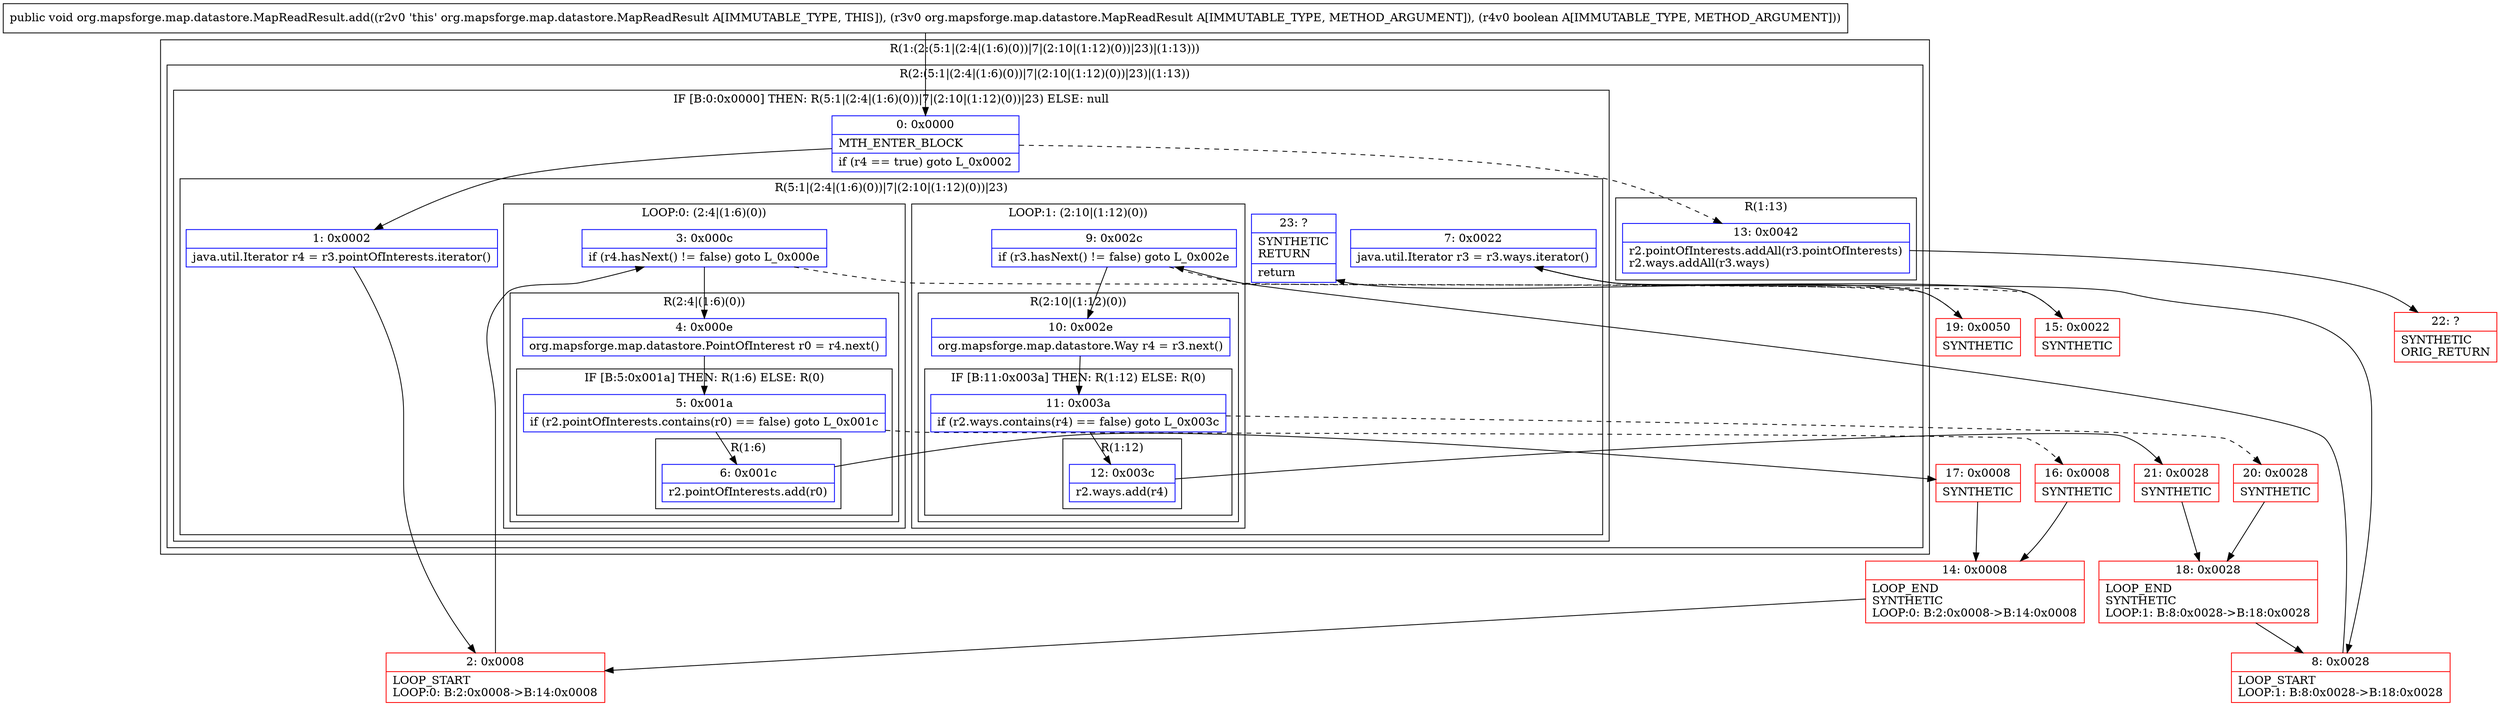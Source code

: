 digraph "CFG fororg.mapsforge.map.datastore.MapReadResult.add(Lorg\/mapsforge\/map\/datastore\/MapReadResult;Z)V" {
subgraph cluster_Region_1941419760 {
label = "R(1:(2:(5:1|(2:4|(1:6)(0))|7|(2:10|(1:12)(0))|23)|(1:13)))";
node [shape=record,color=blue];
subgraph cluster_Region_946169934 {
label = "R(2:(5:1|(2:4|(1:6)(0))|7|(2:10|(1:12)(0))|23)|(1:13))";
node [shape=record,color=blue];
subgraph cluster_IfRegion_1254562120 {
label = "IF [B:0:0x0000] THEN: R(5:1|(2:4|(1:6)(0))|7|(2:10|(1:12)(0))|23) ELSE: null";
node [shape=record,color=blue];
Node_0 [shape=record,label="{0\:\ 0x0000|MTH_ENTER_BLOCK\l|if (r4 == true) goto L_0x0002\l}"];
subgraph cluster_Region_213078698 {
label = "R(5:1|(2:4|(1:6)(0))|7|(2:10|(1:12)(0))|23)";
node [shape=record,color=blue];
Node_1 [shape=record,label="{1\:\ 0x0002|java.util.Iterator r4 = r3.pointOfInterests.iterator()\l}"];
subgraph cluster_LoopRegion_1115518458 {
label = "LOOP:0: (2:4|(1:6)(0))";
node [shape=record,color=blue];
Node_3 [shape=record,label="{3\:\ 0x000c|if (r4.hasNext() != false) goto L_0x000e\l}"];
subgraph cluster_Region_1372144355 {
label = "R(2:4|(1:6)(0))";
node [shape=record,color=blue];
Node_4 [shape=record,label="{4\:\ 0x000e|org.mapsforge.map.datastore.PointOfInterest r0 = r4.next()\l}"];
subgraph cluster_IfRegion_590744779 {
label = "IF [B:5:0x001a] THEN: R(1:6) ELSE: R(0)";
node [shape=record,color=blue];
Node_5 [shape=record,label="{5\:\ 0x001a|if (r2.pointOfInterests.contains(r0) == false) goto L_0x001c\l}"];
subgraph cluster_Region_889596933 {
label = "R(1:6)";
node [shape=record,color=blue];
Node_6 [shape=record,label="{6\:\ 0x001c|r2.pointOfInterests.add(r0)\l}"];
}
subgraph cluster_Region_477978106 {
label = "R(0)";
node [shape=record,color=blue];
}
}
}
}
Node_7 [shape=record,label="{7\:\ 0x0022|java.util.Iterator r3 = r3.ways.iterator()\l}"];
subgraph cluster_LoopRegion_121162444 {
label = "LOOP:1: (2:10|(1:12)(0))";
node [shape=record,color=blue];
Node_9 [shape=record,label="{9\:\ 0x002c|if (r3.hasNext() != false) goto L_0x002e\l}"];
subgraph cluster_Region_352046772 {
label = "R(2:10|(1:12)(0))";
node [shape=record,color=blue];
Node_10 [shape=record,label="{10\:\ 0x002e|org.mapsforge.map.datastore.Way r4 = r3.next()\l}"];
subgraph cluster_IfRegion_278511146 {
label = "IF [B:11:0x003a] THEN: R(1:12) ELSE: R(0)";
node [shape=record,color=blue];
Node_11 [shape=record,label="{11\:\ 0x003a|if (r2.ways.contains(r4) == false) goto L_0x003c\l}"];
subgraph cluster_Region_1719513934 {
label = "R(1:12)";
node [shape=record,color=blue];
Node_12 [shape=record,label="{12\:\ 0x003c|r2.ways.add(r4)\l}"];
}
subgraph cluster_Region_668101607 {
label = "R(0)";
node [shape=record,color=blue];
}
}
}
}
Node_23 [shape=record,label="{23\:\ ?|SYNTHETIC\lRETURN\l|return\l}"];
}
}
subgraph cluster_Region_1830195143 {
label = "R(1:13)";
node [shape=record,color=blue];
Node_13 [shape=record,label="{13\:\ 0x0042|r2.pointOfInterests.addAll(r3.pointOfInterests)\lr2.ways.addAll(r3.ways)\l}"];
}
}
}
Node_2 [shape=record,color=red,label="{2\:\ 0x0008|LOOP_START\lLOOP:0: B:2:0x0008\-\>B:14:0x0008\l}"];
Node_8 [shape=record,color=red,label="{8\:\ 0x0028|LOOP_START\lLOOP:1: B:8:0x0028\-\>B:18:0x0028\l}"];
Node_14 [shape=record,color=red,label="{14\:\ 0x0008|LOOP_END\lSYNTHETIC\lLOOP:0: B:2:0x0008\-\>B:14:0x0008\l}"];
Node_15 [shape=record,color=red,label="{15\:\ 0x0022|SYNTHETIC\l}"];
Node_16 [shape=record,color=red,label="{16\:\ 0x0008|SYNTHETIC\l}"];
Node_17 [shape=record,color=red,label="{17\:\ 0x0008|SYNTHETIC\l}"];
Node_18 [shape=record,color=red,label="{18\:\ 0x0028|LOOP_END\lSYNTHETIC\lLOOP:1: B:8:0x0028\-\>B:18:0x0028\l}"];
Node_19 [shape=record,color=red,label="{19\:\ 0x0050|SYNTHETIC\l}"];
Node_20 [shape=record,color=red,label="{20\:\ 0x0028|SYNTHETIC\l}"];
Node_21 [shape=record,color=red,label="{21\:\ 0x0028|SYNTHETIC\l}"];
Node_22 [shape=record,color=red,label="{22\:\ ?|SYNTHETIC\lORIG_RETURN\l}"];
MethodNode[shape=record,label="{public void org.mapsforge.map.datastore.MapReadResult.add((r2v0 'this' org.mapsforge.map.datastore.MapReadResult A[IMMUTABLE_TYPE, THIS]), (r3v0 org.mapsforge.map.datastore.MapReadResult A[IMMUTABLE_TYPE, METHOD_ARGUMENT]), (r4v0 boolean A[IMMUTABLE_TYPE, METHOD_ARGUMENT])) }"];
MethodNode -> Node_0;
Node_0 -> Node_1;
Node_0 -> Node_13[style=dashed];
Node_1 -> Node_2;
Node_3 -> Node_4;
Node_3 -> Node_15[style=dashed];
Node_4 -> Node_5;
Node_5 -> Node_6;
Node_5 -> Node_16[style=dashed];
Node_6 -> Node_17;
Node_7 -> Node_8;
Node_9 -> Node_10;
Node_9 -> Node_19[style=dashed];
Node_10 -> Node_11;
Node_11 -> Node_12;
Node_11 -> Node_20[style=dashed];
Node_12 -> Node_21;
Node_13 -> Node_22;
Node_2 -> Node_3;
Node_8 -> Node_9;
Node_14 -> Node_2;
Node_15 -> Node_7;
Node_16 -> Node_14;
Node_17 -> Node_14;
Node_18 -> Node_8;
Node_19 -> Node_23;
Node_20 -> Node_18;
Node_21 -> Node_18;
}

